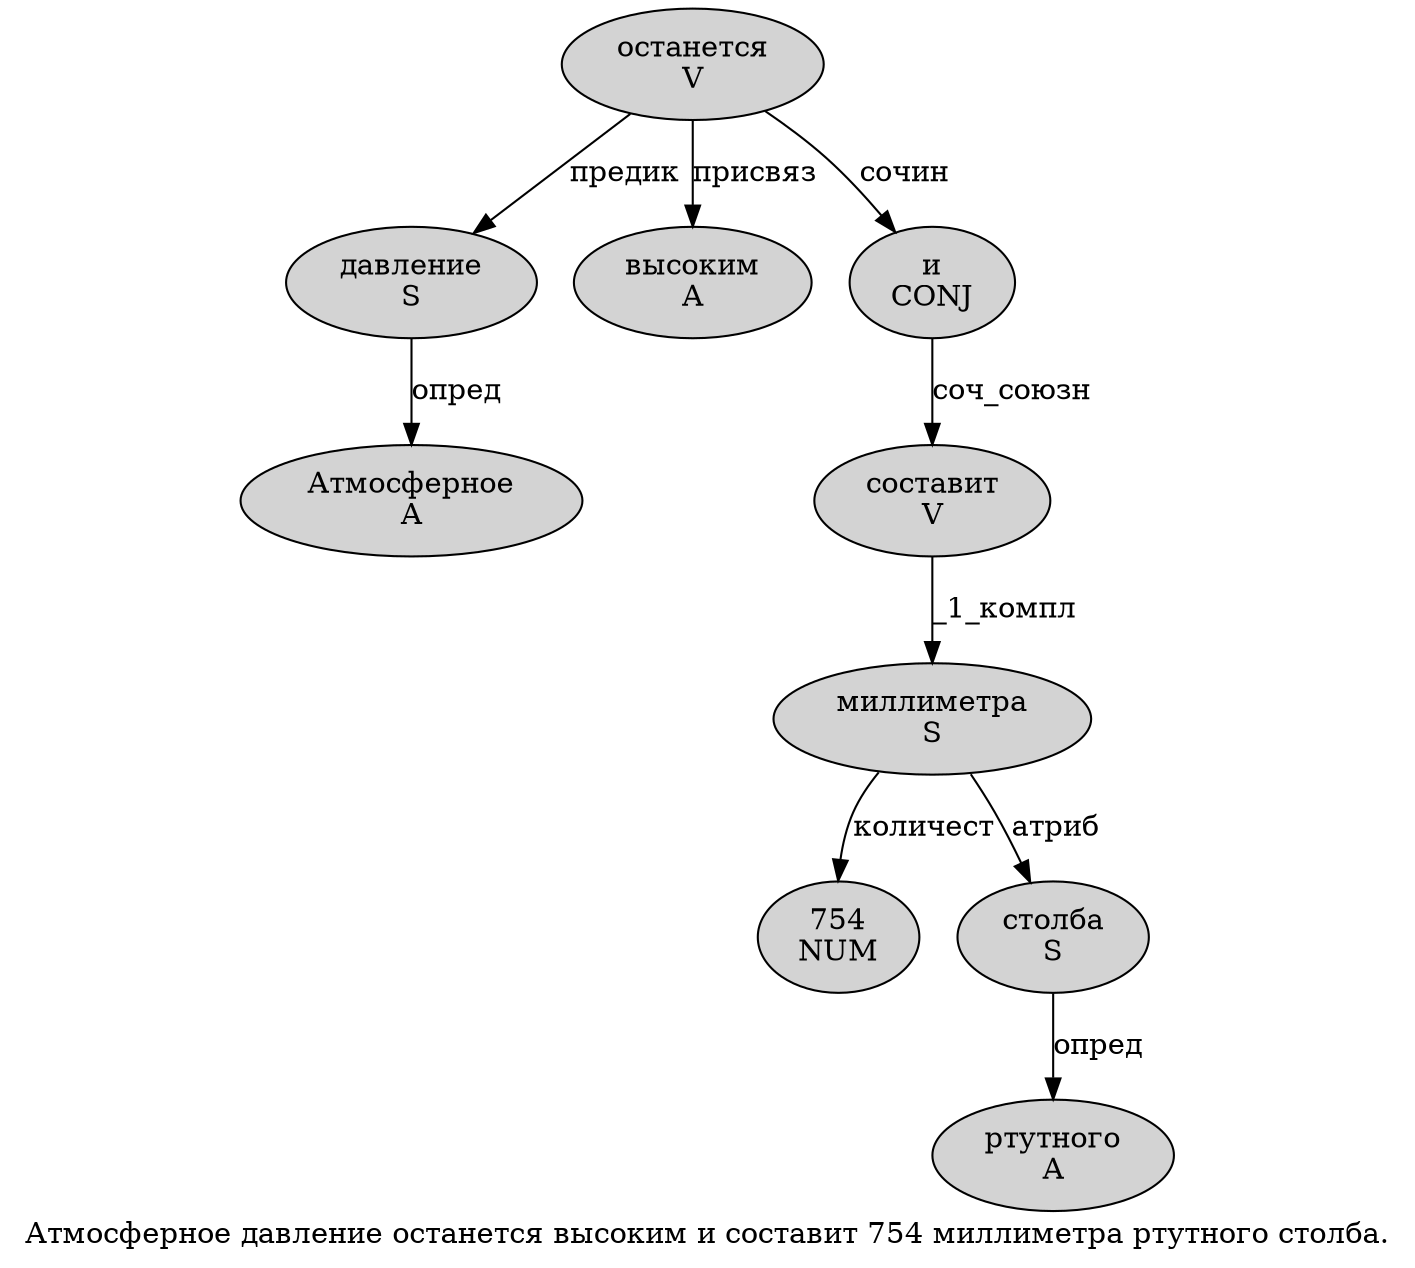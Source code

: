 digraph SENTENCE_17 {
	graph [label="Атмосферное давление останется высоким и составит 754 миллиметра ртутного столба."]
	node [style=filled]
		0 [label="Атмосферное
A" color="" fillcolor=lightgray penwidth=1 shape=ellipse]
		1 [label="давление
S" color="" fillcolor=lightgray penwidth=1 shape=ellipse]
		2 [label="останется
V" color="" fillcolor=lightgray penwidth=1 shape=ellipse]
		3 [label="высоким
A" color="" fillcolor=lightgray penwidth=1 shape=ellipse]
		4 [label="и
CONJ" color="" fillcolor=lightgray penwidth=1 shape=ellipse]
		5 [label="составит
V" color="" fillcolor=lightgray penwidth=1 shape=ellipse]
		6 [label="754
NUM" color="" fillcolor=lightgray penwidth=1 shape=ellipse]
		7 [label="миллиметра
S" color="" fillcolor=lightgray penwidth=1 shape=ellipse]
		8 [label="ртутного
A" color="" fillcolor=lightgray penwidth=1 shape=ellipse]
		9 [label="столба
S" color="" fillcolor=lightgray penwidth=1 shape=ellipse]
			1 -> 0 [label="опред"]
			5 -> 7 [label="_1_компл"]
			2 -> 1 [label="предик"]
			2 -> 3 [label="присвяз"]
			2 -> 4 [label="сочин"]
			4 -> 5 [label="соч_союзн"]
			7 -> 6 [label="количест"]
			7 -> 9 [label="атриб"]
			9 -> 8 [label="опред"]
}